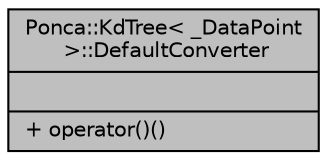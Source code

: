 digraph "Ponca::KdTree&lt; _DataPoint &gt;::DefaultConverter"
{
 // INTERACTIVE_SVG=YES
 // LATEX_PDF_SIZE
  bgcolor="transparent";
  edge [fontname="Helvetica",fontsize="10",labelfontname="Helvetica",labelfontsize="10"];
  node [fontname="Helvetica",fontsize="10",shape=record];
  Node1 [label="{Ponca::KdTree\< _DataPoint\l \>::DefaultConverter\n||+ operator()()\l}",height=0.2,width=0.4,color="black", fillcolor="grey75", style="filled", fontcolor="black",tooltip=" "];
}
